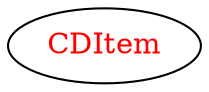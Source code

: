 digraph dependencyGraph {
 concentrate=true;
 ranksep="2.0";
 rankdir="LR"; 
 splines="ortho";
"CDItem" [fontcolor="red"];
}
